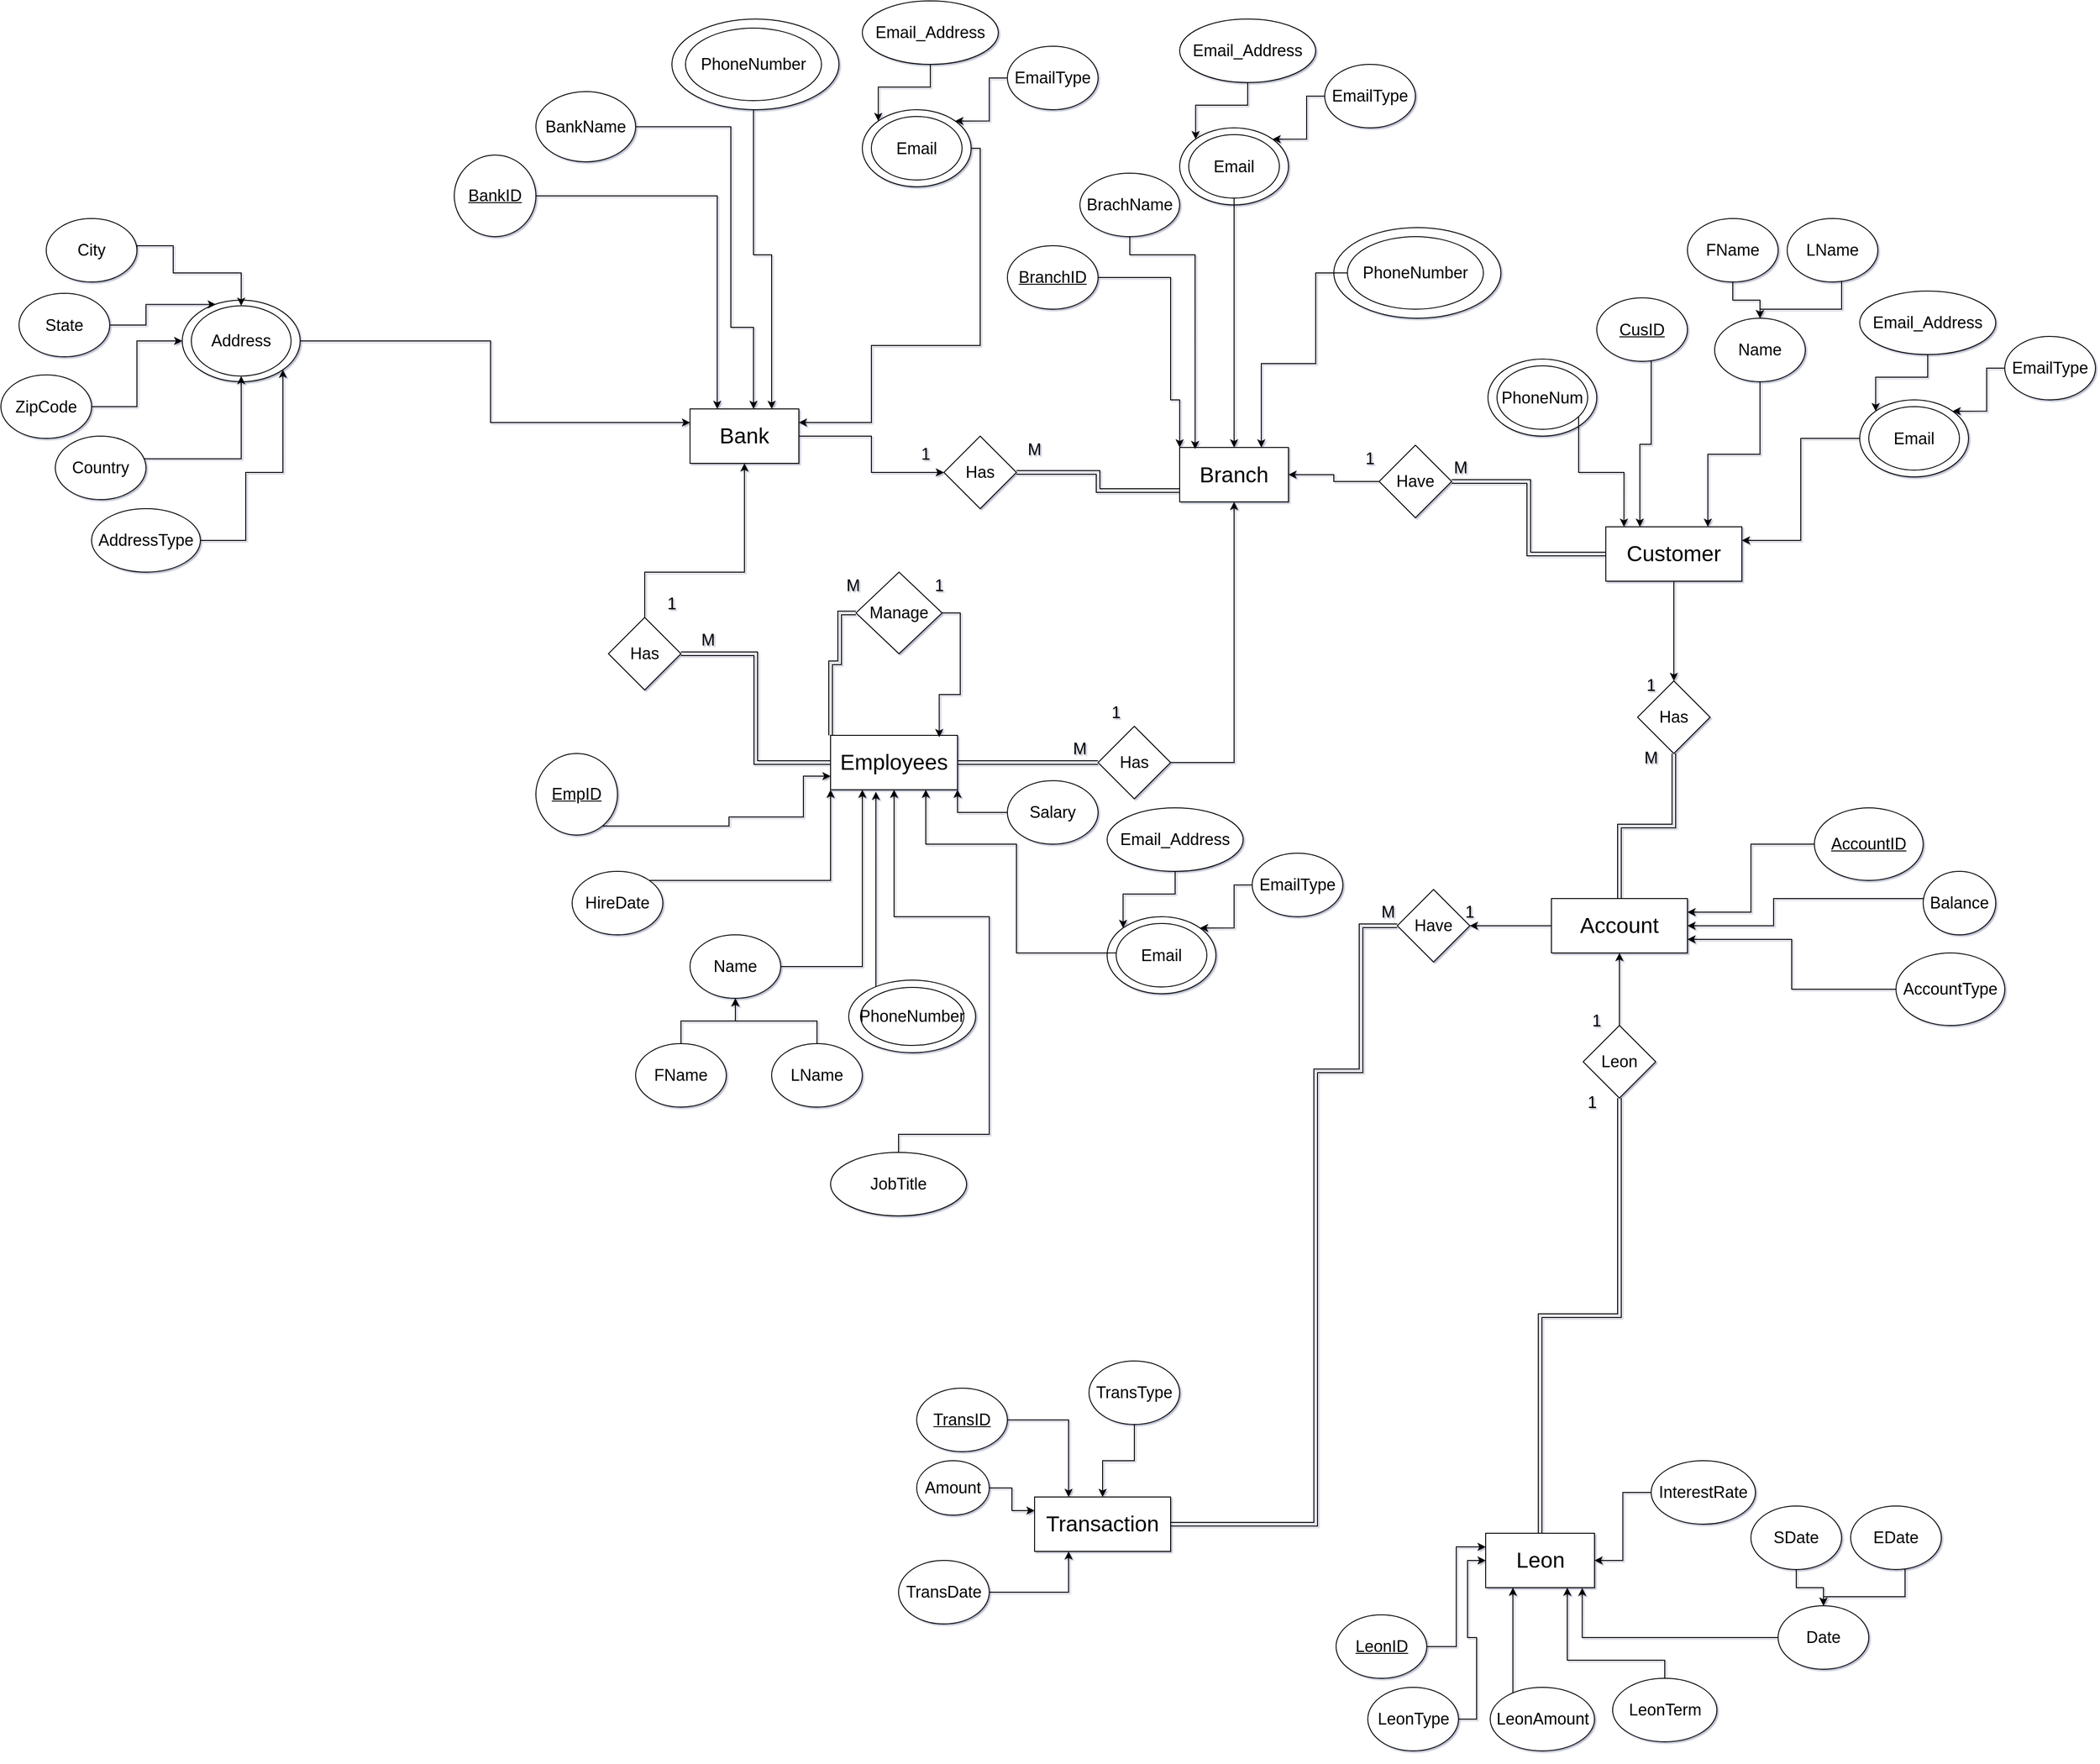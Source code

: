 <mxfile version="21.2.1" type="device">
  <diagram name="Page-1" id="q7FeTobCjuYBKhxuyjQN">
    <mxGraphModel dx="2330" dy="1977" grid="1" gridSize="10" guides="1" tooltips="1" connect="1" arrows="1" fold="1" page="1" pageScale="1" pageWidth="850" pageHeight="1100" math="0" shadow="1">
      <root>
        <mxCell id="0" />
        <mxCell id="1" parent="0" />
        <mxCell id="rjwv_-UmsnpMQfWyNfDe-22" style="edgeStyle=orthogonalEdgeStyle;rounded=0;orthogonalLoop=1;jettySize=auto;html=1;" parent="1" source="rjwv_-UmsnpMQfWyNfDe-11" target="rjwv_-UmsnpMQfWyNfDe-20" edge="1">
          <mxGeometry relative="1" as="geometry" />
        </mxCell>
        <mxCell id="rjwv_-UmsnpMQfWyNfDe-21" style="edgeStyle=orthogonalEdgeStyle;rounded=0;orthogonalLoop=1;jettySize=auto;html=1;entryX=1;entryY=0.5;entryDx=0;entryDy=0;shape=link;" parent="1" source="rjwv_-UmsnpMQfWyNfDe-12" target="rjwv_-UmsnpMQfWyNfDe-20" edge="1">
          <mxGeometry relative="1" as="geometry">
            <Array as="points">
              <mxPoint x="540" y="180" />
              <mxPoint x="540" y="160" />
            </Array>
          </mxGeometry>
        </mxCell>
        <mxCell id="E4YLymmsPlQUMgWz-ke0-27" style="edgeStyle=orthogonalEdgeStyle;rounded=0;orthogonalLoop=1;jettySize=auto;html=1;entryX=0.5;entryY=0;entryDx=0;entryDy=0;" parent="1" source="rjwv_-UmsnpMQfWyNfDe-15" target="E4YLymmsPlQUMgWz-ke0-26" edge="1">
          <mxGeometry relative="1" as="geometry" />
        </mxCell>
        <mxCell id="rjwv_-UmsnpMQfWyNfDe-15" value="&lt;font style=&quot;font-size: 24px;&quot;&gt;Customer&lt;/font&gt;" style="rounded=0;whiteSpace=wrap;html=1;" parent="1" vertex="1">
          <mxGeometry x="1100" y="220" width="150" height="60" as="geometry" />
        </mxCell>
        <mxCell id="E4YLymmsPlQUMgWz-ke0-28" style="edgeStyle=orthogonalEdgeStyle;rounded=0;orthogonalLoop=1;jettySize=auto;html=1;entryX=0.5;entryY=1;entryDx=0;entryDy=0;shape=link;" parent="1" source="rjwv_-UmsnpMQfWyNfDe-16" target="E4YLymmsPlQUMgWz-ke0-26" edge="1">
          <mxGeometry relative="1" as="geometry" />
        </mxCell>
        <mxCell id="E4YLymmsPlQUMgWz-ke0-33" style="edgeStyle=orthogonalEdgeStyle;rounded=0;orthogonalLoop=1;jettySize=auto;html=1;entryX=1;entryY=0.5;entryDx=0;entryDy=0;" parent="1" source="rjwv_-UmsnpMQfWyNfDe-16" target="E4YLymmsPlQUMgWz-ke0-32" edge="1">
          <mxGeometry relative="1" as="geometry" />
        </mxCell>
        <mxCell id="rjwv_-UmsnpMQfWyNfDe-16" value="&lt;font style=&quot;font-size: 24px;&quot;&gt;Account&lt;/font&gt;" style="rounded=0;whiteSpace=wrap;html=1;" parent="1" vertex="1">
          <mxGeometry x="1040" y="630" width="150" height="60" as="geometry" />
        </mxCell>
        <mxCell id="E4YLymmsPlQUMgWz-ke0-34" style="edgeStyle=orthogonalEdgeStyle;rounded=0;orthogonalLoop=1;jettySize=auto;html=1;entryX=0;entryY=0.5;entryDx=0;entryDy=0;shape=link;" parent="1" source="rjwv_-UmsnpMQfWyNfDe-17" target="E4YLymmsPlQUMgWz-ke0-32" edge="1">
          <mxGeometry relative="1" as="geometry">
            <Array as="points">
              <mxPoint x="780" y="1320" />
              <mxPoint x="780" y="820" />
              <mxPoint x="830" y="820" />
              <mxPoint x="830" y="660" />
            </Array>
          </mxGeometry>
        </mxCell>
        <mxCell id="rjwv_-UmsnpMQfWyNfDe-25" value="" style="group" parent="1" vertex="1" connectable="0">
          <mxGeometry x="90" y="90" width="170" height="60" as="geometry" />
        </mxCell>
        <mxCell id="rjwv_-UmsnpMQfWyNfDe-11" value="&lt;font style=&quot;font-size: 24px;&quot;&gt;Bank&lt;/font&gt;" style="rounded=0;whiteSpace=wrap;html=1;" parent="rjwv_-UmsnpMQfWyNfDe-25" vertex="1">
          <mxGeometry width="120" height="60" as="geometry" />
        </mxCell>
        <mxCell id="rjwv_-UmsnpMQfWyNfDe-26" value="" style="group" parent="1" vertex="1" connectable="0">
          <mxGeometry x="580" y="127.5" width="170" height="65" as="geometry" />
        </mxCell>
        <mxCell id="rjwv_-UmsnpMQfWyNfDe-12" value="&lt;font style=&quot;font-size: 24px;&quot;&gt;Branch&lt;/font&gt;" style="rounded=0;whiteSpace=wrap;html=1;" parent="rjwv_-UmsnpMQfWyNfDe-26" vertex="1">
          <mxGeometry x="50" y="5" width="120" height="60" as="geometry" />
        </mxCell>
        <mxCell id="E4YLymmsPlQUMgWz-ke0-2" style="edgeStyle=orthogonalEdgeStyle;rounded=0;orthogonalLoop=1;jettySize=auto;html=1;entryX=0.5;entryY=1;entryDx=0;entryDy=0;" parent="1" source="E4YLymmsPlQUMgWz-ke0-1" target="rjwv_-UmsnpMQfWyNfDe-12" edge="1">
          <mxGeometry relative="1" as="geometry" />
        </mxCell>
        <mxCell id="E4YLymmsPlQUMgWz-ke0-4" value="" style="group" parent="1" vertex="1" connectable="0">
          <mxGeometry x="320" y="120" width="180" height="80" as="geometry" />
        </mxCell>
        <mxCell id="rjwv_-UmsnpMQfWyNfDe-20" value="&lt;font style=&quot;font-size: 18px;&quot;&gt;Has&lt;/font&gt;" style="rhombus;whiteSpace=wrap;html=1;" parent="E4YLymmsPlQUMgWz-ke0-4" vertex="1">
          <mxGeometry x="50" width="80" height="80" as="geometry" />
        </mxCell>
        <mxCell id="rjwv_-UmsnpMQfWyNfDe-23" value="&lt;font style=&quot;font-size: 18px;&quot;&gt;1&lt;/font&gt;" style="text;html=1;strokeColor=none;fillColor=none;align=center;verticalAlign=middle;whiteSpace=wrap;rounded=0;" parent="E4YLymmsPlQUMgWz-ke0-4" vertex="1">
          <mxGeometry y="5" width="60" height="30" as="geometry" />
        </mxCell>
        <mxCell id="rjwv_-UmsnpMQfWyNfDe-24" value="&lt;font style=&quot;font-size: 18px;&quot;&gt;M&lt;/font&gt;" style="text;html=1;strokeColor=none;fillColor=none;align=center;verticalAlign=middle;whiteSpace=wrap;rounded=0;" parent="E4YLymmsPlQUMgWz-ke0-4" vertex="1">
          <mxGeometry x="120" width="60" height="30" as="geometry" />
        </mxCell>
        <mxCell id="E4YLymmsPlQUMgWz-ke0-9" style="edgeStyle=orthogonalEdgeStyle;rounded=0;orthogonalLoop=1;jettySize=auto;html=1;entryX=0.5;entryY=1;entryDx=0;entryDy=0;" parent="1" source="E4YLymmsPlQUMgWz-ke0-7" target="rjwv_-UmsnpMQfWyNfDe-11" edge="1">
          <mxGeometry relative="1" as="geometry">
            <Array as="points">
              <mxPoint x="40" y="270" />
              <mxPoint x="150" y="270" />
            </Array>
          </mxGeometry>
        </mxCell>
        <mxCell id="E4YLymmsPlQUMgWz-ke0-21" style="edgeStyle=orthogonalEdgeStyle;rounded=0;orthogonalLoop=1;jettySize=auto;html=1;entryX=1;entryY=0.5;entryDx=0;entryDy=0;" parent="1" source="E4YLymmsPlQUMgWz-ke0-20" target="rjwv_-UmsnpMQfWyNfDe-12" edge="1">
          <mxGeometry relative="1" as="geometry" />
        </mxCell>
        <mxCell id="E4YLymmsPlQUMgWz-ke0-22" style="edgeStyle=orthogonalEdgeStyle;rounded=0;orthogonalLoop=1;jettySize=auto;html=1;entryX=0;entryY=0.5;entryDx=0;entryDy=0;shape=link;" parent="1" source="E4YLymmsPlQUMgWz-ke0-20" target="rjwv_-UmsnpMQfWyNfDe-15" edge="1">
          <mxGeometry relative="1" as="geometry" />
        </mxCell>
        <mxCell id="E4YLymmsPlQUMgWz-ke0-25" value="" style="group" parent="1" vertex="1" connectable="0">
          <mxGeometry x="810" y="130" width="160" height="80" as="geometry" />
        </mxCell>
        <mxCell id="E4YLymmsPlQUMgWz-ke0-20" value="&lt;font style=&quot;font-size: 18px;&quot;&gt;Have&lt;/font&gt;" style="rhombus;whiteSpace=wrap;html=1;" parent="E4YLymmsPlQUMgWz-ke0-25" vertex="1">
          <mxGeometry x="40" width="80" height="80" as="geometry" />
        </mxCell>
        <mxCell id="E4YLymmsPlQUMgWz-ke0-23" value="&lt;font style=&quot;font-size: 18px;&quot;&gt;M&lt;/font&gt;" style="text;html=1;strokeColor=none;fillColor=none;align=center;verticalAlign=middle;whiteSpace=wrap;rounded=0;" parent="E4YLymmsPlQUMgWz-ke0-25" vertex="1">
          <mxGeometry x="100" y="10" width="60" height="30" as="geometry" />
        </mxCell>
        <mxCell id="E4YLymmsPlQUMgWz-ke0-24" value="&lt;font style=&quot;font-size: 18px;&quot;&gt;1&lt;/font&gt;" style="text;html=1;strokeColor=none;fillColor=none;align=center;verticalAlign=middle;whiteSpace=wrap;rounded=0;" parent="E4YLymmsPlQUMgWz-ke0-25" vertex="1">
          <mxGeometry width="60" height="30" as="geometry" />
        </mxCell>
        <mxCell id="E4YLymmsPlQUMgWz-ke0-31" value="" style="group" parent="1" vertex="1" connectable="0">
          <mxGeometry x="1120" y="380" width="95" height="110" as="geometry" />
        </mxCell>
        <mxCell id="E4YLymmsPlQUMgWz-ke0-26" value="&lt;font style=&quot;font-size: 18px;&quot;&gt;Has&lt;/font&gt;" style="rhombus;whiteSpace=wrap;html=1;" parent="E4YLymmsPlQUMgWz-ke0-31" vertex="1">
          <mxGeometry x="15" y="10" width="80" height="80" as="geometry" />
        </mxCell>
        <mxCell id="E4YLymmsPlQUMgWz-ke0-29" value="&lt;font style=&quot;font-size: 18px;&quot;&gt;M&lt;/font&gt;" style="text;html=1;strokeColor=none;fillColor=none;align=center;verticalAlign=middle;whiteSpace=wrap;rounded=0;" parent="E4YLymmsPlQUMgWz-ke0-31" vertex="1">
          <mxGeometry y="80" width="60" height="30" as="geometry" />
        </mxCell>
        <mxCell id="E4YLymmsPlQUMgWz-ke0-30" value="&lt;font style=&quot;font-size: 18px;&quot;&gt;1&lt;/font&gt;" style="text;html=1;strokeColor=none;fillColor=none;align=center;verticalAlign=middle;whiteSpace=wrap;rounded=0;" parent="E4YLymmsPlQUMgWz-ke0-31" vertex="1">
          <mxGeometry width="60" height="30" as="geometry" />
        </mxCell>
        <mxCell id="E4YLymmsPlQUMgWz-ke0-37" value="" style="group" parent="1" vertex="1" connectable="0">
          <mxGeometry x="830" y="620" width="150" height="80" as="geometry" />
        </mxCell>
        <mxCell id="E4YLymmsPlQUMgWz-ke0-32" value="&lt;font style=&quot;font-size: 18px;&quot;&gt;Have&lt;/font&gt;" style="rhombus;whiteSpace=wrap;html=1;" parent="E4YLymmsPlQUMgWz-ke0-37" vertex="1">
          <mxGeometry x="40" width="80" height="80" as="geometry" />
        </mxCell>
        <mxCell id="E4YLymmsPlQUMgWz-ke0-35" value="&lt;font style=&quot;font-size: 18px;&quot;&gt;1&lt;/font&gt;" style="text;html=1;strokeColor=none;fillColor=none;align=center;verticalAlign=middle;whiteSpace=wrap;rounded=0;" parent="E4YLymmsPlQUMgWz-ke0-37" vertex="1">
          <mxGeometry x="90" y="10" width="60" height="30" as="geometry" />
        </mxCell>
        <mxCell id="E4YLymmsPlQUMgWz-ke0-36" value="&lt;font style=&quot;font-size: 18px;&quot;&gt;M&lt;/font&gt;" style="text;html=1;strokeColor=none;fillColor=none;align=center;verticalAlign=middle;whiteSpace=wrap;rounded=0;" parent="E4YLymmsPlQUMgWz-ke0-37" vertex="1">
          <mxGeometry y="10" width="60" height="30" as="geometry" />
        </mxCell>
        <mxCell id="E4YLymmsPlQUMgWz-ke0-39" style="edgeStyle=orthogonalEdgeStyle;rounded=0;orthogonalLoop=1;jettySize=auto;html=1;" parent="1" source="E4YLymmsPlQUMgWz-ke0-38" target="rjwv_-UmsnpMQfWyNfDe-16" edge="1">
          <mxGeometry relative="1" as="geometry" />
        </mxCell>
        <mxCell id="E4YLymmsPlQUMgWz-ke0-40" style="edgeStyle=orthogonalEdgeStyle;rounded=0;orthogonalLoop=1;jettySize=auto;html=1;entryX=0.5;entryY=0;entryDx=0;entryDy=0;shape=link;" parent="1" source="E4YLymmsPlQUMgWz-ke0-38" target="rjwv_-UmsnpMQfWyNfDe-18" edge="1">
          <mxGeometry relative="1" as="geometry" />
        </mxCell>
        <mxCell id="E4YLymmsPlQUMgWz-ke0-43" value="" style="group" parent="1" vertex="1" connectable="0">
          <mxGeometry x="1055" y="750" width="100" height="120" as="geometry" />
        </mxCell>
        <mxCell id="E4YLymmsPlQUMgWz-ke0-38" value="&lt;font style=&quot;font-size: 18px;&quot;&gt;Leon&lt;br&gt;&lt;/font&gt;" style="rhombus;whiteSpace=wrap;html=1;" parent="E4YLymmsPlQUMgWz-ke0-43" vertex="1">
          <mxGeometry x="20" y="20" width="80" height="80" as="geometry" />
        </mxCell>
        <mxCell id="E4YLymmsPlQUMgWz-ke0-41" value="&lt;font style=&quot;font-size: 18px;&quot;&gt;1&lt;/font&gt;" style="text;html=1;strokeColor=none;fillColor=none;align=center;verticalAlign=middle;whiteSpace=wrap;rounded=0;" parent="E4YLymmsPlQUMgWz-ke0-43" vertex="1">
          <mxGeometry x="5" width="60" height="30" as="geometry" />
        </mxCell>
        <mxCell id="E4YLymmsPlQUMgWz-ke0-42" value="&lt;font style=&quot;font-size: 18px;&quot;&gt;1&lt;/font&gt;" style="text;html=1;strokeColor=none;fillColor=none;align=center;verticalAlign=middle;whiteSpace=wrap;rounded=0;" parent="E4YLymmsPlQUMgWz-ke0-43" vertex="1">
          <mxGeometry y="90" width="60" height="30" as="geometry" />
        </mxCell>
        <mxCell id="E4YLymmsPlQUMgWz-ke0-51" style="edgeStyle=orthogonalEdgeStyle;rounded=0;orthogonalLoop=1;jettySize=auto;html=1;entryX=0.25;entryY=0;entryDx=0;entryDy=0;" parent="1" source="E4YLymmsPlQUMgWz-ke0-50" target="rjwv_-UmsnpMQfWyNfDe-11" edge="1">
          <mxGeometry relative="1" as="geometry" />
        </mxCell>
        <mxCell id="E4YLymmsPlQUMgWz-ke0-53" style="edgeStyle=orthogonalEdgeStyle;rounded=0;orthogonalLoop=1;jettySize=auto;html=1;" parent="1" source="E4YLymmsPlQUMgWz-ke0-52" target="rjwv_-UmsnpMQfWyNfDe-11" edge="1">
          <mxGeometry relative="1" as="geometry">
            <Array as="points">
              <mxPoint x="135" />
              <mxPoint x="160" />
            </Array>
          </mxGeometry>
        </mxCell>
        <mxCell id="E4YLymmsPlQUMgWz-ke0-55" style="edgeStyle=orthogonalEdgeStyle;rounded=0;orthogonalLoop=1;jettySize=auto;html=1;entryX=0.75;entryY=0;entryDx=0;entryDy=0;" parent="1" source="E4YLymmsPlQUMgWz-ke0-54" target="rjwv_-UmsnpMQfWyNfDe-11" edge="1">
          <mxGeometry relative="1" as="geometry" />
        </mxCell>
        <mxCell id="1cDxflDGtytfyRIqgx2e-1" style="edgeStyle=orthogonalEdgeStyle;rounded=0;orthogonalLoop=1;jettySize=auto;html=1;entryX=1;entryY=0.25;entryDx=0;entryDy=0;" edge="1" parent="1" source="E4YLymmsPlQUMgWz-ke0-58" target="rjwv_-UmsnpMQfWyNfDe-11">
          <mxGeometry relative="1" as="geometry">
            <Array as="points">
              <mxPoint x="410" y="20" />
              <mxPoint x="290" y="20" />
              <mxPoint x="290" y="105" />
            </Array>
          </mxGeometry>
        </mxCell>
        <mxCell id="1cDxflDGtytfyRIqgx2e-6" style="edgeStyle=orthogonalEdgeStyle;rounded=0;orthogonalLoop=1;jettySize=auto;html=1;entryX=0;entryY=0.25;entryDx=0;entryDy=0;" edge="1" parent="1" source="1cDxflDGtytfyRIqgx2e-3" target="rjwv_-UmsnpMQfWyNfDe-11">
          <mxGeometry relative="1" as="geometry" />
        </mxCell>
        <mxCell id="1cDxflDGtytfyRIqgx2e-20" value="" style="group" vertex="1" connectable="0" parent="1">
          <mxGeometry x="-670" y="-120" width="425" height="390" as="geometry" />
        </mxCell>
        <mxCell id="1cDxflDGtytfyRIqgx2e-16" value="" style="group" vertex="1" connectable="0" parent="1cDxflDGtytfyRIqgx2e-20">
          <mxGeometry width="425" height="310" as="geometry" />
        </mxCell>
        <mxCell id="1cDxflDGtytfyRIqgx2e-19" value="" style="group" vertex="1" connectable="0" parent="1cDxflDGtytfyRIqgx2e-16">
          <mxGeometry width="330" height="310" as="geometry" />
        </mxCell>
        <mxCell id="1cDxflDGtytfyRIqgx2e-5" value="" style="group" vertex="1" connectable="0" parent="1cDxflDGtytfyRIqgx2e-19">
          <mxGeometry x="200" y="90" width="130" height="90" as="geometry" />
        </mxCell>
        <mxCell id="1cDxflDGtytfyRIqgx2e-4" value="" style="ellipse;whiteSpace=wrap;html=1;" vertex="1" parent="1cDxflDGtytfyRIqgx2e-5">
          <mxGeometry width="130" height="90" as="geometry" />
        </mxCell>
        <mxCell id="1cDxflDGtytfyRIqgx2e-3" value="&lt;font style=&quot;font-size: 18px;&quot;&gt;Address&lt;/font&gt;" style="ellipse;whiteSpace=wrap;html=1;" vertex="1" parent="1cDxflDGtytfyRIqgx2e-5">
          <mxGeometry x="10" y="6.25" width="110" height="77.5" as="geometry" />
        </mxCell>
        <mxCell id="1cDxflDGtytfyRIqgx2e-9" style="edgeStyle=orthogonalEdgeStyle;rounded=0;orthogonalLoop=1;jettySize=auto;html=1;exitX=1;exitY=0.5;exitDx=0;exitDy=0;entryX=0.5;entryY=0;entryDx=0;entryDy=0;" edge="1" parent="1cDxflDGtytfyRIqgx2e-19" source="1cDxflDGtytfyRIqgx2e-8" target="1cDxflDGtytfyRIqgx2e-3">
          <mxGeometry relative="1" as="geometry">
            <Array as="points">
              <mxPoint x="150" y="30" />
              <mxPoint x="190" y="30" />
              <mxPoint x="190" y="60" />
              <mxPoint x="265" y="60" />
            </Array>
          </mxGeometry>
        </mxCell>
        <mxCell id="1cDxflDGtytfyRIqgx2e-8" value="&lt;font style=&quot;font-size: 18px;&quot;&gt;City&lt;/font&gt;" style="ellipse;whiteSpace=wrap;html=1;" vertex="1" parent="1cDxflDGtytfyRIqgx2e-19">
          <mxGeometry x="50" width="100" height="70" as="geometry" />
        </mxCell>
        <mxCell id="1cDxflDGtytfyRIqgx2e-11" style="edgeStyle=orthogonalEdgeStyle;rounded=0;orthogonalLoop=1;jettySize=auto;html=1;entryX=0.285;entryY=0.053;entryDx=0;entryDy=0;entryPerimeter=0;" edge="1" parent="1cDxflDGtytfyRIqgx2e-19" source="1cDxflDGtytfyRIqgx2e-10" target="1cDxflDGtytfyRIqgx2e-4">
          <mxGeometry relative="1" as="geometry" />
        </mxCell>
        <mxCell id="1cDxflDGtytfyRIqgx2e-10" value="&lt;font style=&quot;font-size: 18px;&quot;&gt;State&lt;/font&gt;" style="ellipse;whiteSpace=wrap;html=1;" vertex="1" parent="1cDxflDGtytfyRIqgx2e-19">
          <mxGeometry x="20" y="82.5" width="100" height="70" as="geometry" />
        </mxCell>
        <mxCell id="1cDxflDGtytfyRIqgx2e-13" style="edgeStyle=orthogonalEdgeStyle;rounded=0;orthogonalLoop=1;jettySize=auto;html=1;entryX=0;entryY=0.5;entryDx=0;entryDy=0;" edge="1" parent="1cDxflDGtytfyRIqgx2e-19" source="1cDxflDGtytfyRIqgx2e-12" target="1cDxflDGtytfyRIqgx2e-4">
          <mxGeometry relative="1" as="geometry" />
        </mxCell>
        <mxCell id="1cDxflDGtytfyRIqgx2e-12" value="&lt;font style=&quot;font-size: 18px;&quot;&gt;ZipCode&lt;/font&gt;" style="ellipse;whiteSpace=wrap;html=1;" vertex="1" parent="1cDxflDGtytfyRIqgx2e-19">
          <mxGeometry y="172.5" width="100" height="70" as="geometry" />
        </mxCell>
        <mxCell id="1cDxflDGtytfyRIqgx2e-15" style="edgeStyle=orthogonalEdgeStyle;rounded=0;orthogonalLoop=1;jettySize=auto;html=1;exitX=0.5;exitY=1;exitDx=0;exitDy=0;entryX=0.5;entryY=1;entryDx=0;entryDy=0;" edge="1" parent="1cDxflDGtytfyRIqgx2e-19" source="1cDxflDGtytfyRIqgx2e-14" target="1cDxflDGtytfyRIqgx2e-3">
          <mxGeometry relative="1" as="geometry">
            <mxPoint x="240" y="360" as="targetPoint" />
            <Array as="points">
              <mxPoint x="110" y="265" />
              <mxPoint x="265" y="265" />
            </Array>
          </mxGeometry>
        </mxCell>
        <mxCell id="1cDxflDGtytfyRIqgx2e-14" value="&lt;font style=&quot;font-size: 18px;&quot;&gt;Country&lt;/font&gt;" style="ellipse;whiteSpace=wrap;html=1;" vertex="1" parent="1cDxflDGtytfyRIqgx2e-19">
          <mxGeometry x="60" y="240" width="100" height="70" as="geometry" />
        </mxCell>
        <mxCell id="1cDxflDGtytfyRIqgx2e-18" style="edgeStyle=orthogonalEdgeStyle;rounded=0;orthogonalLoop=1;jettySize=auto;html=1;entryX=1;entryY=1;entryDx=0;entryDy=0;" edge="1" parent="1cDxflDGtytfyRIqgx2e-20" source="1cDxflDGtytfyRIqgx2e-17" target="1cDxflDGtytfyRIqgx2e-4">
          <mxGeometry relative="1" as="geometry">
            <Array as="points">
              <mxPoint x="270" y="280" />
              <mxPoint x="311" y="280" />
            </Array>
          </mxGeometry>
        </mxCell>
        <mxCell id="1cDxflDGtytfyRIqgx2e-17" value="&lt;font style=&quot;font-size: 18px;&quot;&gt;AddressType&lt;/font&gt;" style="ellipse;whiteSpace=wrap;html=1;" vertex="1" parent="1cDxflDGtytfyRIqgx2e-20">
          <mxGeometry x="100" y="320" width="120" height="70" as="geometry" />
        </mxCell>
        <mxCell id="1cDxflDGtytfyRIqgx2e-28" value="" style="group" vertex="1" connectable="0" parent="1">
          <mxGeometry x="1380" y="-40" width="260" height="205" as="geometry" />
        </mxCell>
        <mxCell id="1cDxflDGtytfyRIqgx2e-29" value="&lt;font style=&quot;font-size: 18px;&quot;&gt;Email_Address&lt;/font&gt;" style="ellipse;whiteSpace=wrap;html=1;" vertex="1" parent="1cDxflDGtytfyRIqgx2e-28">
          <mxGeometry width="150" height="70" as="geometry" />
        </mxCell>
        <mxCell id="1cDxflDGtytfyRIqgx2e-30" value="" style="group" vertex="1" connectable="0" parent="1cDxflDGtytfyRIqgx2e-28">
          <mxGeometry y="120" width="120" height="85" as="geometry" />
        </mxCell>
        <mxCell id="1cDxflDGtytfyRIqgx2e-31" value="" style="ellipse;whiteSpace=wrap;html=1;" vertex="1" parent="1cDxflDGtytfyRIqgx2e-30">
          <mxGeometry width="120" height="85" as="geometry" />
        </mxCell>
        <mxCell id="1cDxflDGtytfyRIqgx2e-32" value="&lt;font style=&quot;font-size: 18px;&quot;&gt;Email&lt;/font&gt;" style="ellipse;whiteSpace=wrap;html=1;" vertex="1" parent="1cDxflDGtytfyRIqgx2e-30">
          <mxGeometry x="10" y="7.5" width="100" height="70" as="geometry" />
        </mxCell>
        <mxCell id="1cDxflDGtytfyRIqgx2e-33" style="edgeStyle=orthogonalEdgeStyle;rounded=0;orthogonalLoop=1;jettySize=auto;html=1;entryX=0;entryY=0;entryDx=0;entryDy=0;" edge="1" parent="1cDxflDGtytfyRIqgx2e-28" source="1cDxflDGtytfyRIqgx2e-29" target="1cDxflDGtytfyRIqgx2e-31">
          <mxGeometry relative="1" as="geometry" />
        </mxCell>
        <mxCell id="1cDxflDGtytfyRIqgx2e-34" style="edgeStyle=orthogonalEdgeStyle;rounded=0;orthogonalLoop=1;jettySize=auto;html=1;entryX=1;entryY=0;entryDx=0;entryDy=0;" edge="1" parent="1cDxflDGtytfyRIqgx2e-28" source="1cDxflDGtytfyRIqgx2e-35" target="1cDxflDGtytfyRIqgx2e-31">
          <mxGeometry relative="1" as="geometry" />
        </mxCell>
        <mxCell id="1cDxflDGtytfyRIqgx2e-35" value="&lt;font style=&quot;font-size: 18px;&quot;&gt;EmailType&lt;/font&gt;" style="ellipse;whiteSpace=wrap;html=1;" vertex="1" parent="1cDxflDGtytfyRIqgx2e-28">
          <mxGeometry x="160" y="50" width="100" height="70" as="geometry" />
        </mxCell>
        <mxCell id="1cDxflDGtytfyRIqgx2e-36" style="edgeStyle=orthogonalEdgeStyle;rounded=0;orthogonalLoop=1;jettySize=auto;html=1;entryX=1;entryY=0.25;entryDx=0;entryDy=0;" edge="1" parent="1" source="1cDxflDGtytfyRIqgx2e-31" target="rjwv_-UmsnpMQfWyNfDe-15">
          <mxGeometry relative="1" as="geometry" />
        </mxCell>
        <mxCell id="1cDxflDGtytfyRIqgx2e-42" value="" style="group" vertex="1" connectable="0" parent="1">
          <mxGeometry x="1190" y="-120" width="210" height="180" as="geometry" />
        </mxCell>
        <mxCell id="1cDxflDGtytfyRIqgx2e-37" value="&lt;span style=&quot;font-size: 18px;&quot;&gt;Name&lt;/span&gt;" style="ellipse;whiteSpace=wrap;html=1;" vertex="1" parent="1cDxflDGtytfyRIqgx2e-42">
          <mxGeometry x="30" y="110" width="100" height="70" as="geometry" />
        </mxCell>
        <mxCell id="1cDxflDGtytfyRIqgx2e-40" style="edgeStyle=orthogonalEdgeStyle;rounded=0;orthogonalLoop=1;jettySize=auto;html=1;" edge="1" parent="1cDxflDGtytfyRIqgx2e-42" source="1cDxflDGtytfyRIqgx2e-38" target="1cDxflDGtytfyRIqgx2e-37">
          <mxGeometry relative="1" as="geometry" />
        </mxCell>
        <mxCell id="1cDxflDGtytfyRIqgx2e-38" value="&lt;span style=&quot;font-size: 18px;&quot;&gt;FName&lt;/span&gt;" style="ellipse;whiteSpace=wrap;html=1;" vertex="1" parent="1cDxflDGtytfyRIqgx2e-42">
          <mxGeometry width="100" height="70" as="geometry" />
        </mxCell>
        <mxCell id="1cDxflDGtytfyRIqgx2e-41" style="edgeStyle=orthogonalEdgeStyle;rounded=0;orthogonalLoop=1;jettySize=auto;html=1;" edge="1" parent="1cDxflDGtytfyRIqgx2e-42" source="1cDxflDGtytfyRIqgx2e-39">
          <mxGeometry relative="1" as="geometry">
            <mxPoint x="80" y="110" as="targetPoint" />
            <Array as="points">
              <mxPoint x="170" y="100" />
              <mxPoint x="80" y="100" />
            </Array>
          </mxGeometry>
        </mxCell>
        <mxCell id="1cDxflDGtytfyRIqgx2e-39" value="&lt;span style=&quot;font-size: 18px;&quot;&gt;LName&lt;/span&gt;" style="ellipse;whiteSpace=wrap;html=1;" vertex="1" parent="1cDxflDGtytfyRIqgx2e-42">
          <mxGeometry x="110" width="100" height="70" as="geometry" />
        </mxCell>
        <mxCell id="1cDxflDGtytfyRIqgx2e-43" style="edgeStyle=orthogonalEdgeStyle;rounded=0;orthogonalLoop=1;jettySize=auto;html=1;entryX=0.75;entryY=0;entryDx=0;entryDy=0;" edge="1" parent="1" source="1cDxflDGtytfyRIqgx2e-37" target="rjwv_-UmsnpMQfWyNfDe-15">
          <mxGeometry relative="1" as="geometry" />
        </mxCell>
        <mxCell id="1cDxflDGtytfyRIqgx2e-44" value="" style="group" vertex="1" connectable="0" parent="1">
          <mxGeometry x="970" y="35" width="120" height="85" as="geometry" />
        </mxCell>
        <mxCell id="1cDxflDGtytfyRIqgx2e-45" value="" style="ellipse;whiteSpace=wrap;html=1;" vertex="1" parent="1cDxflDGtytfyRIqgx2e-44">
          <mxGeometry width="120" height="85" as="geometry" />
        </mxCell>
        <mxCell id="1cDxflDGtytfyRIqgx2e-46" value="&lt;font style=&quot;font-size: 18px;&quot;&gt;PhoneNum&lt;/font&gt;" style="ellipse;whiteSpace=wrap;html=1;" vertex="1" parent="1cDxflDGtytfyRIqgx2e-44">
          <mxGeometry x="10" y="7.5" width="100" height="70" as="geometry" />
        </mxCell>
        <mxCell id="1cDxflDGtytfyRIqgx2e-48" style="edgeStyle=orthogonalEdgeStyle;rounded=0;orthogonalLoop=1;jettySize=auto;html=1;entryX=0.133;entryY=0;entryDx=0;entryDy=0;entryPerimeter=0;" edge="1" parent="1" source="1cDxflDGtytfyRIqgx2e-46" target="rjwv_-UmsnpMQfWyNfDe-15">
          <mxGeometry relative="1" as="geometry">
            <Array as="points">
              <mxPoint x="1070" y="160" />
              <mxPoint x="1120" y="160" />
            </Array>
          </mxGeometry>
        </mxCell>
        <mxCell id="1cDxflDGtytfyRIqgx2e-50" style="edgeStyle=orthogonalEdgeStyle;rounded=0;orthogonalLoop=1;jettySize=auto;html=1;entryX=0.25;entryY=0;entryDx=0;entryDy=0;" edge="1" parent="1" source="1cDxflDGtytfyRIqgx2e-49" target="rjwv_-UmsnpMQfWyNfDe-15">
          <mxGeometry relative="1" as="geometry">
            <Array as="points">
              <mxPoint x="1150" y="129" />
              <mxPoint x="1138" y="129" />
            </Array>
          </mxGeometry>
        </mxCell>
        <mxCell id="1cDxflDGtytfyRIqgx2e-49" value="&lt;span style=&quot;font-size: 18px;&quot;&gt;&lt;u&gt;CusID&lt;/u&gt;&lt;/span&gt;" style="ellipse;whiteSpace=wrap;html=1;" vertex="1" parent="1">
          <mxGeometry x="1090" y="-32.5" width="100" height="70" as="geometry" />
        </mxCell>
        <mxCell id="1cDxflDGtytfyRIqgx2e-52" style="edgeStyle=orthogonalEdgeStyle;rounded=0;orthogonalLoop=1;jettySize=auto;html=1;entryX=1;entryY=0.25;entryDx=0;entryDy=0;" edge="1" parent="1" source="1cDxflDGtytfyRIqgx2e-51" target="rjwv_-UmsnpMQfWyNfDe-16">
          <mxGeometry relative="1" as="geometry" />
        </mxCell>
        <mxCell id="1cDxflDGtytfyRIqgx2e-54" style="edgeStyle=orthogonalEdgeStyle;rounded=0;orthogonalLoop=1;jettySize=auto;html=1;entryX=1;entryY=0.5;entryDx=0;entryDy=0;" edge="1" parent="1" source="1cDxflDGtytfyRIqgx2e-53" target="rjwv_-UmsnpMQfWyNfDe-16">
          <mxGeometry relative="1" as="geometry">
            <Array as="points">
              <mxPoint x="1285" y="630" />
              <mxPoint x="1285" y="660" />
            </Array>
          </mxGeometry>
        </mxCell>
        <mxCell id="1cDxflDGtytfyRIqgx2e-56" style="edgeStyle=orthogonalEdgeStyle;rounded=0;orthogonalLoop=1;jettySize=auto;html=1;entryX=1;entryY=0.75;entryDx=0;entryDy=0;" edge="1" parent="1" source="1cDxflDGtytfyRIqgx2e-55" target="rjwv_-UmsnpMQfWyNfDe-16">
          <mxGeometry relative="1" as="geometry" />
        </mxCell>
        <mxCell id="1cDxflDGtytfyRIqgx2e-57" value="" style="group" vertex="1" connectable="0" parent="1">
          <mxGeometry x="1330" y="530" width="210" height="240" as="geometry" />
        </mxCell>
        <mxCell id="1cDxflDGtytfyRIqgx2e-51" value="&lt;span style=&quot;font-size: 18px;&quot;&gt;&lt;u&gt;AccountID&lt;/u&gt;&lt;/span&gt;" style="ellipse;whiteSpace=wrap;html=1;" vertex="1" parent="1cDxflDGtytfyRIqgx2e-57">
          <mxGeometry width="120" height="80" as="geometry" />
        </mxCell>
        <mxCell id="1cDxflDGtytfyRIqgx2e-53" value="&lt;font style=&quot;font-size: 18px;&quot;&gt;Balance&lt;/font&gt;" style="ellipse;whiteSpace=wrap;html=1;" vertex="1" parent="1cDxflDGtytfyRIqgx2e-57">
          <mxGeometry x="120" y="70" width="80" height="70" as="geometry" />
        </mxCell>
        <mxCell id="1cDxflDGtytfyRIqgx2e-55" value="&lt;span style=&quot;font-size: 18px;&quot;&gt;AccountType&lt;/span&gt;" style="ellipse;whiteSpace=wrap;html=1;" vertex="1" parent="1cDxflDGtytfyRIqgx2e-57">
          <mxGeometry x="90" y="160" width="120" height="80" as="geometry" />
        </mxCell>
        <mxCell id="1cDxflDGtytfyRIqgx2e-66" value="" style="group" vertex="1" connectable="0" parent="1">
          <mxGeometry x="320" y="1140" width="310" height="290" as="geometry" />
        </mxCell>
        <mxCell id="rjwv_-UmsnpMQfWyNfDe-17" value="&lt;font style=&quot;font-size: 24px;&quot;&gt;Transaction&lt;/font&gt;" style="rounded=0;whiteSpace=wrap;html=1;" parent="1cDxflDGtytfyRIqgx2e-66" vertex="1">
          <mxGeometry x="150" y="150" width="150" height="60" as="geometry" />
        </mxCell>
        <mxCell id="1cDxflDGtytfyRIqgx2e-59" style="edgeStyle=orthogonalEdgeStyle;rounded=0;orthogonalLoop=1;jettySize=auto;html=1;entryX=0.25;entryY=0;entryDx=0;entryDy=0;" edge="1" parent="1cDxflDGtytfyRIqgx2e-66" source="1cDxflDGtytfyRIqgx2e-58" target="rjwv_-UmsnpMQfWyNfDe-17">
          <mxGeometry relative="1" as="geometry" />
        </mxCell>
        <mxCell id="1cDxflDGtytfyRIqgx2e-58" value="&lt;span style=&quot;font-size: 18px;&quot;&gt;&lt;u&gt;TransID&lt;/u&gt;&lt;/span&gt;" style="ellipse;whiteSpace=wrap;html=1;" vertex="1" parent="1cDxflDGtytfyRIqgx2e-66">
          <mxGeometry x="20" y="30" width="100" height="70" as="geometry" />
        </mxCell>
        <mxCell id="1cDxflDGtytfyRIqgx2e-61" style="edgeStyle=orthogonalEdgeStyle;rounded=0;orthogonalLoop=1;jettySize=auto;html=1;" edge="1" parent="1cDxflDGtytfyRIqgx2e-66" source="1cDxflDGtytfyRIqgx2e-60" target="rjwv_-UmsnpMQfWyNfDe-17">
          <mxGeometry relative="1" as="geometry" />
        </mxCell>
        <mxCell id="1cDxflDGtytfyRIqgx2e-60" value="&lt;span style=&quot;font-size: 18px;&quot;&gt;TransType&lt;/span&gt;" style="ellipse;whiteSpace=wrap;html=1;" vertex="1" parent="1cDxflDGtytfyRIqgx2e-66">
          <mxGeometry x="210" width="100" height="70" as="geometry" />
        </mxCell>
        <mxCell id="1cDxflDGtytfyRIqgx2e-63" style="edgeStyle=orthogonalEdgeStyle;rounded=0;orthogonalLoop=1;jettySize=auto;html=1;entryX=0;entryY=0.25;entryDx=0;entryDy=0;" edge="1" parent="1cDxflDGtytfyRIqgx2e-66" source="1cDxflDGtytfyRIqgx2e-62" target="rjwv_-UmsnpMQfWyNfDe-17">
          <mxGeometry relative="1" as="geometry" />
        </mxCell>
        <mxCell id="1cDxflDGtytfyRIqgx2e-62" value="&lt;span style=&quot;font-size: 18px;&quot;&gt;Amount&lt;/span&gt;" style="ellipse;whiteSpace=wrap;html=1;" vertex="1" parent="1cDxflDGtytfyRIqgx2e-66">
          <mxGeometry x="20" y="110" width="80" height="60" as="geometry" />
        </mxCell>
        <mxCell id="1cDxflDGtytfyRIqgx2e-65" style="edgeStyle=orthogonalEdgeStyle;rounded=0;orthogonalLoop=1;jettySize=auto;html=1;entryX=0.25;entryY=1;entryDx=0;entryDy=0;" edge="1" parent="1cDxflDGtytfyRIqgx2e-66" source="1cDxflDGtytfyRIqgx2e-64" target="rjwv_-UmsnpMQfWyNfDe-17">
          <mxGeometry relative="1" as="geometry" />
        </mxCell>
        <mxCell id="1cDxflDGtytfyRIqgx2e-64" value="&lt;span style=&quot;font-size: 18px;&quot;&gt;TransDate&lt;/span&gt;" style="ellipse;whiteSpace=wrap;html=1;" vertex="1" parent="1cDxflDGtytfyRIqgx2e-66">
          <mxGeometry y="220" width="100" height="70" as="geometry" />
        </mxCell>
        <mxCell id="1cDxflDGtytfyRIqgx2e-86" value="" style="group" vertex="1" connectable="0" parent="1">
          <mxGeometry x="802.5" y="1250" width="667.5" height="330" as="geometry" />
        </mxCell>
        <mxCell id="1cDxflDGtytfyRIqgx2e-75" value="" style="group" vertex="1" connectable="0" parent="1cDxflDGtytfyRIqgx2e-86">
          <mxGeometry y="80" width="455" height="250" as="geometry" />
        </mxCell>
        <mxCell id="rjwv_-UmsnpMQfWyNfDe-18" value="&lt;font style=&quot;font-size: 24px;&quot;&gt;Leon&lt;/font&gt;" style="rounded=0;whiteSpace=wrap;html=1;" parent="1cDxflDGtytfyRIqgx2e-75" vertex="1">
          <mxGeometry x="165" width="120" height="60" as="geometry" />
        </mxCell>
        <mxCell id="1cDxflDGtytfyRIqgx2e-68" style="edgeStyle=orthogonalEdgeStyle;rounded=0;orthogonalLoop=1;jettySize=auto;html=1;entryX=0;entryY=0.25;entryDx=0;entryDy=0;" edge="1" parent="1cDxflDGtytfyRIqgx2e-75" source="1cDxflDGtytfyRIqgx2e-67" target="rjwv_-UmsnpMQfWyNfDe-18">
          <mxGeometry relative="1" as="geometry" />
        </mxCell>
        <mxCell id="1cDxflDGtytfyRIqgx2e-67" value="&lt;span style=&quot;font-size: 18px;&quot;&gt;&lt;u&gt;LeonID&lt;/u&gt;&lt;/span&gt;" style="ellipse;whiteSpace=wrap;html=1;" vertex="1" parent="1cDxflDGtytfyRIqgx2e-75">
          <mxGeometry y="90" width="100" height="70" as="geometry" />
        </mxCell>
        <mxCell id="1cDxflDGtytfyRIqgx2e-70" style="edgeStyle=orthogonalEdgeStyle;rounded=0;orthogonalLoop=1;jettySize=auto;html=1;entryX=0;entryY=0.5;entryDx=0;entryDy=0;" edge="1" parent="1cDxflDGtytfyRIqgx2e-75" source="1cDxflDGtytfyRIqgx2e-69" target="rjwv_-UmsnpMQfWyNfDe-18">
          <mxGeometry relative="1" as="geometry" />
        </mxCell>
        <mxCell id="1cDxflDGtytfyRIqgx2e-69" value="&lt;span style=&quot;font-size: 18px;&quot;&gt;LeonType&lt;/span&gt;" style="ellipse;whiteSpace=wrap;html=1;" vertex="1" parent="1cDxflDGtytfyRIqgx2e-75">
          <mxGeometry x="35" y="170" width="100" height="70" as="geometry" />
        </mxCell>
        <mxCell id="1cDxflDGtytfyRIqgx2e-72" style="edgeStyle=orthogonalEdgeStyle;rounded=0;orthogonalLoop=1;jettySize=auto;html=1;entryX=0.25;entryY=1;entryDx=0;entryDy=0;" edge="1" parent="1cDxflDGtytfyRIqgx2e-75" source="1cDxflDGtytfyRIqgx2e-71" target="rjwv_-UmsnpMQfWyNfDe-18">
          <mxGeometry relative="1" as="geometry">
            <Array as="points">
              <mxPoint x="195" y="140" />
              <mxPoint x="195" y="140" />
            </Array>
          </mxGeometry>
        </mxCell>
        <mxCell id="1cDxflDGtytfyRIqgx2e-71" value="&lt;span style=&quot;font-size: 18px;&quot;&gt;LeonAmount&lt;/span&gt;" style="ellipse;whiteSpace=wrap;html=1;" vertex="1" parent="1cDxflDGtytfyRIqgx2e-75">
          <mxGeometry x="170" y="170" width="115" height="70" as="geometry" />
        </mxCell>
        <mxCell id="1cDxflDGtytfyRIqgx2e-78" style="edgeStyle=orthogonalEdgeStyle;rounded=0;orthogonalLoop=1;jettySize=auto;html=1;entryX=0.75;entryY=1;entryDx=0;entryDy=0;" edge="1" parent="1cDxflDGtytfyRIqgx2e-75" source="1cDxflDGtytfyRIqgx2e-76" target="rjwv_-UmsnpMQfWyNfDe-18">
          <mxGeometry relative="1" as="geometry">
            <Array as="points">
              <mxPoint x="363" y="140" />
              <mxPoint x="255" y="140" />
            </Array>
          </mxGeometry>
        </mxCell>
        <mxCell id="1cDxflDGtytfyRIqgx2e-76" value="&lt;span style=&quot;font-size: 18px;&quot;&gt;LeonTerm&lt;/span&gt;" style="ellipse;whiteSpace=wrap;html=1;" vertex="1" parent="1cDxflDGtytfyRIqgx2e-75">
          <mxGeometry x="305" y="160" width="115" height="70" as="geometry" />
        </mxCell>
        <mxCell id="1cDxflDGtytfyRIqgx2e-73" value="&lt;font style=&quot;font-size: 18px;&quot;&gt;InterestRate&lt;/font&gt;" style="ellipse;whiteSpace=wrap;html=1;" vertex="1" parent="1cDxflDGtytfyRIqgx2e-86">
          <mxGeometry x="347.5" width="115" height="70" as="geometry" />
        </mxCell>
        <mxCell id="1cDxflDGtytfyRIqgx2e-74" style="edgeStyle=orthogonalEdgeStyle;rounded=0;orthogonalLoop=1;jettySize=auto;html=1;entryX=1;entryY=0.5;entryDx=0;entryDy=0;" edge="1" parent="1cDxflDGtytfyRIqgx2e-86" source="1cDxflDGtytfyRIqgx2e-73" target="rjwv_-UmsnpMQfWyNfDe-18">
          <mxGeometry relative="1" as="geometry" />
        </mxCell>
        <mxCell id="1cDxflDGtytfyRIqgx2e-79" value="" style="group" vertex="1" connectable="0" parent="1cDxflDGtytfyRIqgx2e-86">
          <mxGeometry x="457.5" y="50" width="210" height="180" as="geometry" />
        </mxCell>
        <mxCell id="1cDxflDGtytfyRIqgx2e-80" value="&lt;span style=&quot;font-size: 18px;&quot;&gt;Date&lt;/span&gt;" style="ellipse;whiteSpace=wrap;html=1;" vertex="1" parent="1cDxflDGtytfyRIqgx2e-79">
          <mxGeometry x="30" y="110" width="100" height="70" as="geometry" />
        </mxCell>
        <mxCell id="1cDxflDGtytfyRIqgx2e-81" style="edgeStyle=orthogonalEdgeStyle;rounded=0;orthogonalLoop=1;jettySize=auto;html=1;" edge="1" parent="1cDxflDGtytfyRIqgx2e-79" source="1cDxflDGtytfyRIqgx2e-82" target="1cDxflDGtytfyRIqgx2e-80">
          <mxGeometry relative="1" as="geometry" />
        </mxCell>
        <mxCell id="1cDxflDGtytfyRIqgx2e-82" value="&lt;span style=&quot;font-size: 18px;&quot;&gt;SDate&lt;/span&gt;" style="ellipse;whiteSpace=wrap;html=1;" vertex="1" parent="1cDxflDGtytfyRIqgx2e-79">
          <mxGeometry width="100" height="70" as="geometry" />
        </mxCell>
        <mxCell id="1cDxflDGtytfyRIqgx2e-83" style="edgeStyle=orthogonalEdgeStyle;rounded=0;orthogonalLoop=1;jettySize=auto;html=1;" edge="1" parent="1cDxflDGtytfyRIqgx2e-79" source="1cDxflDGtytfyRIqgx2e-84">
          <mxGeometry relative="1" as="geometry">
            <mxPoint x="80" y="110" as="targetPoint" />
            <Array as="points">
              <mxPoint x="170" y="100" />
              <mxPoint x="80" y="100" />
            </Array>
          </mxGeometry>
        </mxCell>
        <mxCell id="1cDxflDGtytfyRIqgx2e-84" value="&lt;span style=&quot;font-size: 18px;&quot;&gt;EDate&lt;/span&gt;" style="ellipse;whiteSpace=wrap;html=1;" vertex="1" parent="1cDxflDGtytfyRIqgx2e-79">
          <mxGeometry x="110" width="100" height="70" as="geometry" />
        </mxCell>
        <mxCell id="1cDxflDGtytfyRIqgx2e-85" style="edgeStyle=orthogonalEdgeStyle;rounded=0;orthogonalLoop=1;jettySize=auto;html=1;entryX=0.887;entryY=1.004;entryDx=0;entryDy=0;entryPerimeter=0;" edge="1" parent="1cDxflDGtytfyRIqgx2e-86" source="1cDxflDGtytfyRIqgx2e-80" target="rjwv_-UmsnpMQfWyNfDe-18">
          <mxGeometry relative="1" as="geometry" />
        </mxCell>
        <mxCell id="1cDxflDGtytfyRIqgx2e-122" value="" style="group" vertex="1" connectable="0" parent="1">
          <mxGeometry x="-170" y="-360" width="710" height="260" as="geometry" />
        </mxCell>
        <mxCell id="E4YLymmsPlQUMgWz-ke0-50" value="&lt;font style=&quot;font-size: 18px;&quot;&gt;&lt;u&gt;BankID&lt;/u&gt;&lt;/font&gt;" style="ellipse;whiteSpace=wrap;html=1;" parent="1cDxflDGtytfyRIqgx2e-122" vertex="1">
          <mxGeometry y="170" width="90" height="90" as="geometry" />
        </mxCell>
        <mxCell id="E4YLymmsPlQUMgWz-ke0-52" value="&lt;font style=&quot;font-size: 18px;&quot;&gt;BankName&lt;/font&gt;" style="ellipse;whiteSpace=wrap;html=1;" parent="1cDxflDGtytfyRIqgx2e-122" vertex="1">
          <mxGeometry x="90" y="100" width="110" height="77.5" as="geometry" />
        </mxCell>
        <mxCell id="E4YLymmsPlQUMgWz-ke0-57" value="" style="group" parent="1cDxflDGtytfyRIqgx2e-122" vertex="1" connectable="0">
          <mxGeometry x="240" y="20" width="184.25" height="100" as="geometry" />
        </mxCell>
        <mxCell id="E4YLymmsPlQUMgWz-ke0-56" value="" style="ellipse;whiteSpace=wrap;html=1;" parent="E4YLymmsPlQUMgWz-ke0-57" vertex="1">
          <mxGeometry width="184.25" height="100" as="geometry" />
        </mxCell>
        <mxCell id="E4YLymmsPlQUMgWz-ke0-54" value="&lt;font style=&quot;font-size: 18px;&quot;&gt;PhoneNumber&lt;/font&gt;" style="ellipse;whiteSpace=wrap;html=1;" parent="E4YLymmsPlQUMgWz-ke0-57" vertex="1">
          <mxGeometry x="15" y="10" width="150" height="80" as="geometry" />
        </mxCell>
        <mxCell id="1cDxflDGtytfyRIqgx2e-27" value="" style="group" vertex="1" connectable="0" parent="1cDxflDGtytfyRIqgx2e-122">
          <mxGeometry x="450" width="260" height="205" as="geometry" />
        </mxCell>
        <mxCell id="1cDxflDGtytfyRIqgx2e-21" value="&lt;font style=&quot;font-size: 18px;&quot;&gt;Email_Address&lt;/font&gt;" style="ellipse;whiteSpace=wrap;html=1;" vertex="1" parent="1cDxflDGtytfyRIqgx2e-27">
          <mxGeometry width="150" height="70" as="geometry" />
        </mxCell>
        <mxCell id="1cDxflDGtytfyRIqgx2e-23" value="" style="group" vertex="1" connectable="0" parent="1cDxflDGtytfyRIqgx2e-27">
          <mxGeometry y="120" width="120" height="85" as="geometry" />
        </mxCell>
        <mxCell id="1cDxflDGtytfyRIqgx2e-22" value="" style="ellipse;whiteSpace=wrap;html=1;" vertex="1" parent="1cDxflDGtytfyRIqgx2e-23">
          <mxGeometry width="120" height="85" as="geometry" />
        </mxCell>
        <mxCell id="E4YLymmsPlQUMgWz-ke0-58" value="&lt;font style=&quot;font-size: 18px;&quot;&gt;Email&lt;/font&gt;" style="ellipse;whiteSpace=wrap;html=1;" parent="1cDxflDGtytfyRIqgx2e-23" vertex="1">
          <mxGeometry x="10" y="7.5" width="100" height="70" as="geometry" />
        </mxCell>
        <mxCell id="1cDxflDGtytfyRIqgx2e-25" style="edgeStyle=orthogonalEdgeStyle;rounded=0;orthogonalLoop=1;jettySize=auto;html=1;entryX=0;entryY=0;entryDx=0;entryDy=0;" edge="1" parent="1cDxflDGtytfyRIqgx2e-27" source="1cDxflDGtytfyRIqgx2e-21" target="1cDxflDGtytfyRIqgx2e-22">
          <mxGeometry relative="1" as="geometry" />
        </mxCell>
        <mxCell id="1cDxflDGtytfyRIqgx2e-26" style="edgeStyle=orthogonalEdgeStyle;rounded=0;orthogonalLoop=1;jettySize=auto;html=1;entryX=1;entryY=0;entryDx=0;entryDy=0;" edge="1" parent="1cDxflDGtytfyRIqgx2e-27" source="1cDxflDGtytfyRIqgx2e-24" target="1cDxflDGtytfyRIqgx2e-22">
          <mxGeometry relative="1" as="geometry" />
        </mxCell>
        <mxCell id="1cDxflDGtytfyRIqgx2e-24" value="&lt;font style=&quot;font-size: 18px;&quot;&gt;EmailType&lt;/font&gt;" style="ellipse;whiteSpace=wrap;html=1;" vertex="1" parent="1cDxflDGtytfyRIqgx2e-27">
          <mxGeometry x="160" y="50" width="100" height="70" as="geometry" />
        </mxCell>
        <mxCell id="1cDxflDGtytfyRIqgx2e-126" value="" style="group" vertex="1" connectable="0" parent="1">
          <mxGeometry x="-70" y="270" width="820" height="590" as="geometry" />
        </mxCell>
        <mxCell id="E4YLymmsPlQUMgWz-ke0-14" value="&lt;span style=&quot;font-size: 18px;&quot;&gt;Manage&lt;/span&gt;" style="rhombus;whiteSpace=wrap;html=1;" parent="1cDxflDGtytfyRIqgx2e-126" vertex="1">
          <mxGeometry x="343" width="95" height="90" as="geometry" />
        </mxCell>
        <mxCell id="E4YLymmsPlQUMgWz-ke0-19" value="&lt;font style=&quot;font-size: 18px;&quot;&gt;1&lt;/font&gt;" style="text;html=1;strokeColor=none;fillColor=none;align=center;verticalAlign=middle;whiteSpace=wrap;rounded=0;" parent="1cDxflDGtytfyRIqgx2e-126" vertex="1">
          <mxGeometry x="405" width="60" height="30" as="geometry" />
        </mxCell>
        <mxCell id="1cDxflDGtytfyRIqgx2e-118" value="" style="group" vertex="1" connectable="0" parent="1cDxflDGtytfyRIqgx2e-126">
          <mxGeometry width="820" height="590" as="geometry" />
        </mxCell>
        <mxCell id="rjwv_-UmsnpMQfWyNfDe-14" value="&lt;font style=&quot;font-size: 24px;&quot;&gt;Employees&lt;/font&gt;" style="rounded=0;whiteSpace=wrap;html=1;" parent="1cDxflDGtytfyRIqgx2e-118" vertex="1">
          <mxGeometry x="315" y="180" width="140" height="60" as="geometry" />
        </mxCell>
        <mxCell id="E4YLymmsPlQUMgWz-ke0-3" style="edgeStyle=orthogonalEdgeStyle;rounded=0;orthogonalLoop=1;jettySize=auto;html=1;entryX=1;entryY=0.5;entryDx=0;entryDy=0;shape=link;" parent="1cDxflDGtytfyRIqgx2e-118" source="E4YLymmsPlQUMgWz-ke0-1" target="rjwv_-UmsnpMQfWyNfDe-14" edge="1">
          <mxGeometry relative="1" as="geometry" />
        </mxCell>
        <mxCell id="E4YLymmsPlQUMgWz-ke0-12" value="" style="group" parent="1cDxflDGtytfyRIqgx2e-118" vertex="1" connectable="0">
          <mxGeometry x="560" y="140" width="130" height="110" as="geometry" />
        </mxCell>
        <mxCell id="E4YLymmsPlQUMgWz-ke0-1" value="&lt;font style=&quot;font-size: 18px;&quot;&gt;Has&lt;/font&gt;" style="rhombus;whiteSpace=wrap;html=1;" parent="E4YLymmsPlQUMgWz-ke0-12" vertex="1">
          <mxGeometry x="50" y="30" width="80" height="80" as="geometry" />
        </mxCell>
        <mxCell id="E4YLymmsPlQUMgWz-ke0-5" value="&lt;font style=&quot;font-size: 18px;&quot;&gt;1&lt;/font&gt;" style="text;html=1;strokeColor=none;fillColor=none;align=center;verticalAlign=middle;whiteSpace=wrap;rounded=0;" parent="E4YLymmsPlQUMgWz-ke0-12" vertex="1">
          <mxGeometry x="40" width="60" height="30" as="geometry" />
        </mxCell>
        <mxCell id="E4YLymmsPlQUMgWz-ke0-6" value="&lt;font style=&quot;font-size: 18px;&quot;&gt;M&lt;/font&gt;" style="text;html=1;strokeColor=none;fillColor=none;align=center;verticalAlign=middle;whiteSpace=wrap;rounded=0;" parent="E4YLymmsPlQUMgWz-ke0-12" vertex="1">
          <mxGeometry y="40" width="60" height="30" as="geometry" />
        </mxCell>
        <mxCell id="E4YLymmsPlQUMgWz-ke0-18" value="&lt;font style=&quot;font-size: 18px;&quot;&gt;M&lt;/font&gt;" style="text;html=1;strokeColor=none;fillColor=none;align=center;verticalAlign=middle;whiteSpace=wrap;rounded=0;" parent="1cDxflDGtytfyRIqgx2e-118" vertex="1">
          <mxGeometry x="310" width="60" height="30" as="geometry" />
        </mxCell>
        <mxCell id="1cDxflDGtytfyRIqgx2e-88" style="edgeStyle=orthogonalEdgeStyle;rounded=0;orthogonalLoop=1;jettySize=auto;html=1;entryX=0;entryY=0.75;entryDx=0;entryDy=0;" edge="1" parent="1cDxflDGtytfyRIqgx2e-118" source="1cDxflDGtytfyRIqgx2e-87" target="rjwv_-UmsnpMQfWyNfDe-14">
          <mxGeometry relative="1" as="geometry">
            <mxPoint x="245" y="225" as="targetPoint" />
            <Array as="points">
              <mxPoint x="203" y="280" />
              <mxPoint x="203" y="270" />
              <mxPoint x="285" y="270" />
              <mxPoint x="285" y="225" />
            </Array>
          </mxGeometry>
        </mxCell>
        <mxCell id="1cDxflDGtytfyRIqgx2e-97" style="edgeStyle=orthogonalEdgeStyle;rounded=0;orthogonalLoop=1;jettySize=auto;html=1;entryX=0.25;entryY=1;entryDx=0;entryDy=0;" edge="1" parent="1cDxflDGtytfyRIqgx2e-118" source="1cDxflDGtytfyRIqgx2e-96" target="rjwv_-UmsnpMQfWyNfDe-14">
          <mxGeometry relative="1" as="geometry" />
        </mxCell>
        <mxCell id="1cDxflDGtytfyRIqgx2e-103" value="" style="group" vertex="1" connectable="0" parent="1cDxflDGtytfyRIqgx2e-118">
          <mxGeometry x="70" y="20" width="140" height="110" as="geometry" />
        </mxCell>
        <mxCell id="E4YLymmsPlQUMgWz-ke0-7" value="&lt;font style=&quot;font-size: 18px;&quot;&gt;Has&lt;/font&gt;" style="rhombus;whiteSpace=wrap;html=1;" parent="1cDxflDGtytfyRIqgx2e-103" vertex="1">
          <mxGeometry y="30" width="80" height="80" as="geometry" />
        </mxCell>
        <mxCell id="E4YLymmsPlQUMgWz-ke0-10" value="&lt;font style=&quot;font-size: 18px;&quot;&gt;M&lt;/font&gt;" style="text;html=1;strokeColor=none;fillColor=none;align=center;verticalAlign=middle;whiteSpace=wrap;rounded=0;" parent="1cDxflDGtytfyRIqgx2e-103" vertex="1">
          <mxGeometry x="80" y="40" width="60" height="30" as="geometry" />
        </mxCell>
        <mxCell id="E4YLymmsPlQUMgWz-ke0-11" value="&lt;font style=&quot;font-size: 18px;&quot;&gt;1&lt;/font&gt;" style="text;html=1;strokeColor=none;fillColor=none;align=center;verticalAlign=middle;whiteSpace=wrap;rounded=0;" parent="1cDxflDGtytfyRIqgx2e-103" vertex="1">
          <mxGeometry x="40" width="60" height="30" as="geometry" />
        </mxCell>
        <mxCell id="E4YLymmsPlQUMgWz-ke0-8" style="edgeStyle=orthogonalEdgeStyle;rounded=0;orthogonalLoop=1;jettySize=auto;html=1;entryX=1;entryY=0.5;entryDx=0;entryDy=0;shape=link;" parent="1cDxflDGtytfyRIqgx2e-118" source="rjwv_-UmsnpMQfWyNfDe-14" target="E4YLymmsPlQUMgWz-ke0-7" edge="1">
          <mxGeometry relative="1" as="geometry" />
        </mxCell>
        <mxCell id="1cDxflDGtytfyRIqgx2e-107" style="edgeStyle=orthogonalEdgeStyle;rounded=0;orthogonalLoop=1;jettySize=auto;html=1;entryX=0.357;entryY=1.037;entryDx=0;entryDy=0;entryPerimeter=0;" edge="1" parent="1cDxflDGtytfyRIqgx2e-118" source="1cDxflDGtytfyRIqgx2e-106" target="rjwv_-UmsnpMQfWyNfDe-14">
          <mxGeometry relative="1" as="geometry">
            <Array as="points">
              <mxPoint x="365" y="320" />
              <mxPoint x="365" y="320" />
            </Array>
          </mxGeometry>
        </mxCell>
        <mxCell id="1cDxflDGtytfyRIqgx2e-108" value="" style="group" vertex="1" connectable="0" parent="1cDxflDGtytfyRIqgx2e-118">
          <mxGeometry y="350" width="475" height="240" as="geometry" />
        </mxCell>
        <mxCell id="1cDxflDGtytfyRIqgx2e-102" value="" style="group" vertex="1" connectable="0" parent="1cDxflDGtytfyRIqgx2e-108">
          <mxGeometry x="100" y="50" width="375" height="190" as="geometry" />
        </mxCell>
        <mxCell id="1cDxflDGtytfyRIqgx2e-96" value="&lt;span style=&quot;font-size: 18px;&quot;&gt;Name&lt;/span&gt;" style="ellipse;whiteSpace=wrap;html=1;" vertex="1" parent="1cDxflDGtytfyRIqgx2e-102">
          <mxGeometry x="60" width="100" height="70" as="geometry" />
        </mxCell>
        <mxCell id="1cDxflDGtytfyRIqgx2e-100" style="edgeStyle=orthogonalEdgeStyle;rounded=0;orthogonalLoop=1;jettySize=auto;html=1;entryX=0.5;entryY=1;entryDx=0;entryDy=0;" edge="1" parent="1cDxflDGtytfyRIqgx2e-102" source="1cDxflDGtytfyRIqgx2e-98" target="1cDxflDGtytfyRIqgx2e-96">
          <mxGeometry relative="1" as="geometry" />
        </mxCell>
        <mxCell id="1cDxflDGtytfyRIqgx2e-98" value="&lt;span style=&quot;font-size: 18px;&quot;&gt;FName&lt;/span&gt;" style="ellipse;whiteSpace=wrap;html=1;" vertex="1" parent="1cDxflDGtytfyRIqgx2e-102">
          <mxGeometry y="120" width="100" height="70" as="geometry" />
        </mxCell>
        <mxCell id="1cDxflDGtytfyRIqgx2e-101" style="edgeStyle=orthogonalEdgeStyle;rounded=0;orthogonalLoop=1;jettySize=auto;html=1;entryX=0.5;entryY=1;entryDx=0;entryDy=0;" edge="1" parent="1cDxflDGtytfyRIqgx2e-102" source="1cDxflDGtytfyRIqgx2e-99" target="1cDxflDGtytfyRIqgx2e-96">
          <mxGeometry relative="1" as="geometry" />
        </mxCell>
        <mxCell id="1cDxflDGtytfyRIqgx2e-99" value="&lt;span style=&quot;font-size: 18px;&quot;&gt;LName&lt;/span&gt;" style="ellipse;whiteSpace=wrap;html=1;" vertex="1" parent="1cDxflDGtytfyRIqgx2e-102">
          <mxGeometry x="150" y="120" width="100" height="70" as="geometry" />
        </mxCell>
        <mxCell id="1cDxflDGtytfyRIqgx2e-104" value="" style="group" vertex="1" connectable="0" parent="1cDxflDGtytfyRIqgx2e-102">
          <mxGeometry x="235" y="50" width="140" height="80" as="geometry" />
        </mxCell>
        <mxCell id="1cDxflDGtytfyRIqgx2e-105" value="" style="ellipse;whiteSpace=wrap;html=1;" vertex="1" parent="1cDxflDGtytfyRIqgx2e-104">
          <mxGeometry width="140" height="80" as="geometry" />
        </mxCell>
        <mxCell id="1cDxflDGtytfyRIqgx2e-106" value="&lt;font style=&quot;font-size: 18px;&quot;&gt;PhoneNumber&lt;/font&gt;" style="ellipse;whiteSpace=wrap;html=1;" vertex="1" parent="1cDxflDGtytfyRIqgx2e-104">
          <mxGeometry x="13.008" y="8" width="113.976" height="64" as="geometry" />
        </mxCell>
        <mxCell id="1cDxflDGtytfyRIqgx2e-123" value="&lt;span style=&quot;font-size: 18px;&quot;&gt;HireDate&lt;/span&gt;" style="ellipse;whiteSpace=wrap;html=1;" vertex="1" parent="1cDxflDGtytfyRIqgx2e-108">
          <mxGeometry x="30" y="-20" width="100" height="70" as="geometry" />
        </mxCell>
        <mxCell id="1cDxflDGtytfyRIqgx2e-87" value="&lt;font style=&quot;font-size: 18px;&quot;&gt;&lt;u&gt;EmpID&lt;/u&gt;&lt;/font&gt;" style="ellipse;whiteSpace=wrap;html=1;" vertex="1" parent="1cDxflDGtytfyRIqgx2e-118">
          <mxGeometry x="-10" y="200" width="90" height="90" as="geometry" />
        </mxCell>
        <mxCell id="1cDxflDGtytfyRIqgx2e-125" style="edgeStyle=orthogonalEdgeStyle;rounded=0;orthogonalLoop=1;jettySize=auto;html=1;entryX=0;entryY=1;entryDx=0;entryDy=0;" edge="1" parent="1cDxflDGtytfyRIqgx2e-118" source="1cDxflDGtytfyRIqgx2e-123" target="rjwv_-UmsnpMQfWyNfDe-14">
          <mxGeometry relative="1" as="geometry">
            <Array as="points">
              <mxPoint x="315" y="340" />
            </Array>
          </mxGeometry>
        </mxCell>
        <mxCell id="1cDxflDGtytfyRIqgx2e-109" value="" style="group" vertex="1" connectable="0" parent="1cDxflDGtytfyRIqgx2e-118">
          <mxGeometry x="620" y="260" width="260" height="205" as="geometry" />
        </mxCell>
        <mxCell id="1cDxflDGtytfyRIqgx2e-110" value="&lt;font style=&quot;font-size: 18px;&quot;&gt;Email_Address&lt;/font&gt;" style="ellipse;whiteSpace=wrap;html=1;" vertex="1" parent="1cDxflDGtytfyRIqgx2e-109">
          <mxGeometry width="150" height="70" as="geometry" />
        </mxCell>
        <mxCell id="1cDxflDGtytfyRIqgx2e-111" value="" style="group" vertex="1" connectable="0" parent="1cDxflDGtytfyRIqgx2e-109">
          <mxGeometry y="120" width="120" height="85" as="geometry" />
        </mxCell>
        <mxCell id="1cDxflDGtytfyRIqgx2e-112" value="" style="ellipse;whiteSpace=wrap;html=1;" vertex="1" parent="1cDxflDGtytfyRIqgx2e-111">
          <mxGeometry width="120" height="85" as="geometry" />
        </mxCell>
        <mxCell id="1cDxflDGtytfyRIqgx2e-113" value="&lt;font style=&quot;font-size: 18px;&quot;&gt;Email&lt;/font&gt;" style="ellipse;whiteSpace=wrap;html=1;" vertex="1" parent="1cDxflDGtytfyRIqgx2e-111">
          <mxGeometry x="10" y="7.5" width="100" height="70" as="geometry" />
        </mxCell>
        <mxCell id="1cDxflDGtytfyRIqgx2e-114" style="edgeStyle=orthogonalEdgeStyle;rounded=0;orthogonalLoop=1;jettySize=auto;html=1;entryX=0;entryY=0;entryDx=0;entryDy=0;" edge="1" parent="1cDxflDGtytfyRIqgx2e-109" source="1cDxflDGtytfyRIqgx2e-110" target="1cDxflDGtytfyRIqgx2e-112">
          <mxGeometry relative="1" as="geometry" />
        </mxCell>
        <mxCell id="1cDxflDGtytfyRIqgx2e-115" style="edgeStyle=orthogonalEdgeStyle;rounded=0;orthogonalLoop=1;jettySize=auto;html=1;entryX=1;entryY=0;entryDx=0;entryDy=0;" edge="1" parent="1cDxflDGtytfyRIqgx2e-109" source="1cDxflDGtytfyRIqgx2e-116" target="1cDxflDGtytfyRIqgx2e-112">
          <mxGeometry relative="1" as="geometry" />
        </mxCell>
        <mxCell id="1cDxflDGtytfyRIqgx2e-116" value="&lt;font style=&quot;font-size: 18px;&quot;&gt;EmailType&lt;/font&gt;" style="ellipse;whiteSpace=wrap;html=1;" vertex="1" parent="1cDxflDGtytfyRIqgx2e-109">
          <mxGeometry x="160" y="50" width="100" height="70" as="geometry" />
        </mxCell>
        <mxCell id="1cDxflDGtytfyRIqgx2e-117" style="edgeStyle=orthogonalEdgeStyle;rounded=0;orthogonalLoop=1;jettySize=auto;html=1;entryX=0.75;entryY=1;entryDx=0;entryDy=0;" edge="1" parent="1cDxflDGtytfyRIqgx2e-118" source="1cDxflDGtytfyRIqgx2e-113" target="rjwv_-UmsnpMQfWyNfDe-14">
          <mxGeometry relative="1" as="geometry">
            <Array as="points">
              <mxPoint x="520" y="420" />
              <mxPoint x="520" y="300" />
              <mxPoint x="420" y="300" />
            </Array>
          </mxGeometry>
        </mxCell>
        <mxCell id="1cDxflDGtytfyRIqgx2e-131" style="edgeStyle=orthogonalEdgeStyle;rounded=0;orthogonalLoop=1;jettySize=auto;html=1;entryX=1;entryY=1;entryDx=0;entryDy=0;" edge="1" parent="1cDxflDGtytfyRIqgx2e-118" source="1cDxflDGtytfyRIqgx2e-130" target="rjwv_-UmsnpMQfWyNfDe-14">
          <mxGeometry relative="1" as="geometry" />
        </mxCell>
        <mxCell id="1cDxflDGtytfyRIqgx2e-130" value="&lt;span style=&quot;font-size: 18px;&quot;&gt;Salary&lt;/span&gt;" style="ellipse;whiteSpace=wrap;html=1;" vertex="1" parent="1cDxflDGtytfyRIqgx2e-118">
          <mxGeometry x="510" y="230" width="100" height="70" as="geometry" />
        </mxCell>
        <mxCell id="E4YLymmsPlQUMgWz-ke0-17" style="edgeStyle=orthogonalEdgeStyle;rounded=0;orthogonalLoop=1;jettySize=auto;html=1;exitX=1;exitY=0.5;exitDx=0;exitDy=0;entryX=0.856;entryY=0.033;entryDx=0;entryDy=0;entryPerimeter=0;" parent="1cDxflDGtytfyRIqgx2e-126" source="E4YLymmsPlQUMgWz-ke0-14" target="rjwv_-UmsnpMQfWyNfDe-14" edge="1">
          <mxGeometry relative="1" as="geometry" />
        </mxCell>
        <mxCell id="E4YLymmsPlQUMgWz-ke0-16" style="edgeStyle=orthogonalEdgeStyle;rounded=0;orthogonalLoop=1;jettySize=auto;html=1;entryX=0;entryY=0;entryDx=0;entryDy=0;shape=link;" parent="1cDxflDGtytfyRIqgx2e-126" source="E4YLymmsPlQUMgWz-ke0-14" target="rjwv_-UmsnpMQfWyNfDe-14" edge="1">
          <mxGeometry relative="1" as="geometry">
            <Array as="points">
              <mxPoint x="325" y="45" />
              <mxPoint x="325" y="100" />
              <mxPoint x="315" y="100" />
            </Array>
          </mxGeometry>
        </mxCell>
        <mxCell id="1cDxflDGtytfyRIqgx2e-129" style="edgeStyle=orthogonalEdgeStyle;rounded=0;orthogonalLoop=1;jettySize=auto;html=1;entryX=0.5;entryY=1;entryDx=0;entryDy=0;exitX=0.5;exitY=0;exitDx=0;exitDy=0;" edge="1" parent="1" source="1cDxflDGtytfyRIqgx2e-127" target="rjwv_-UmsnpMQfWyNfDe-14">
          <mxGeometry relative="1" as="geometry">
            <mxPoint x="410" y="830" as="sourcePoint" />
            <Array as="points">
              <mxPoint x="420" y="890" />
              <mxPoint x="420" y="650" />
              <mxPoint x="315" y="650" />
            </Array>
          </mxGeometry>
        </mxCell>
        <mxCell id="1cDxflDGtytfyRIqgx2e-127" value="&lt;font style=&quot;font-size: 18px;&quot;&gt;JobTitle&lt;/font&gt;" style="ellipse;whiteSpace=wrap;html=1;" vertex="1" parent="1">
          <mxGeometry x="245" y="910" width="150" height="70" as="geometry" />
        </mxCell>
        <mxCell id="1cDxflDGtytfyRIqgx2e-133" style="edgeStyle=orthogonalEdgeStyle;rounded=0;orthogonalLoop=1;jettySize=auto;html=1;entryX=0;entryY=0;entryDx=0;entryDy=0;" edge="1" parent="1" source="1cDxflDGtytfyRIqgx2e-132" target="rjwv_-UmsnpMQfWyNfDe-12">
          <mxGeometry relative="1" as="geometry">
            <mxPoint x="630" y="100" as="targetPoint" />
            <Array as="points">
              <mxPoint x="620" y="-55" />
              <mxPoint x="620" y="80" />
              <mxPoint x="630" y="80" />
            </Array>
          </mxGeometry>
        </mxCell>
        <mxCell id="1cDxflDGtytfyRIqgx2e-132" value="&lt;span style=&quot;font-size: 18px;&quot;&gt;&lt;u&gt;BranchID&lt;/u&gt;&lt;/span&gt;" style="ellipse;whiteSpace=wrap;html=1;" vertex="1" parent="1">
          <mxGeometry x="440" y="-90" width="100" height="70" as="geometry" />
        </mxCell>
        <mxCell id="1cDxflDGtytfyRIqgx2e-135" style="edgeStyle=orthogonalEdgeStyle;rounded=0;orthogonalLoop=1;jettySize=auto;html=1;entryX=0.142;entryY=0.029;entryDx=0;entryDy=0;entryPerimeter=0;" edge="1" parent="1" source="1cDxflDGtytfyRIqgx2e-134" target="rjwv_-UmsnpMQfWyNfDe-12">
          <mxGeometry relative="1" as="geometry">
            <Array as="points">
              <mxPoint x="575" y="-80" />
              <mxPoint x="647" y="-80" />
            </Array>
          </mxGeometry>
        </mxCell>
        <mxCell id="1cDxflDGtytfyRIqgx2e-134" value="&lt;span style=&quot;font-size: 18px;&quot;&gt;BrachName&lt;/span&gt;" style="ellipse;whiteSpace=wrap;html=1;" vertex="1" parent="1">
          <mxGeometry x="520" y="-170" width="110" height="70" as="geometry" />
        </mxCell>
        <mxCell id="1cDxflDGtytfyRIqgx2e-136" value="" style="group" vertex="1" connectable="0" parent="1">
          <mxGeometry x="800" y="-110" width="184.25" height="100" as="geometry" />
        </mxCell>
        <mxCell id="1cDxflDGtytfyRIqgx2e-137" value="" style="ellipse;whiteSpace=wrap;html=1;" vertex="1" parent="1cDxflDGtytfyRIqgx2e-136">
          <mxGeometry width="184.25" height="100" as="geometry" />
        </mxCell>
        <mxCell id="1cDxflDGtytfyRIqgx2e-138" value="&lt;font style=&quot;font-size: 18px;&quot;&gt;PhoneNumber&lt;/font&gt;" style="ellipse;whiteSpace=wrap;html=1;" vertex="1" parent="1cDxflDGtytfyRIqgx2e-136">
          <mxGeometry x="15" y="10" width="150" height="80" as="geometry" />
        </mxCell>
        <mxCell id="1cDxflDGtytfyRIqgx2e-139" style="edgeStyle=orthogonalEdgeStyle;rounded=0;orthogonalLoop=1;jettySize=auto;html=1;entryX=0.75;entryY=0;entryDx=0;entryDy=0;" edge="1" parent="1" source="1cDxflDGtytfyRIqgx2e-138" target="rjwv_-UmsnpMQfWyNfDe-12">
          <mxGeometry relative="1" as="geometry">
            <Array as="points">
              <mxPoint x="780" y="40" />
              <mxPoint x="720" y="40" />
            </Array>
          </mxGeometry>
        </mxCell>
        <mxCell id="1cDxflDGtytfyRIqgx2e-140" value="" style="group" vertex="1" connectable="0" parent="1">
          <mxGeometry x="630" y="-340" width="260" height="205" as="geometry" />
        </mxCell>
        <mxCell id="1cDxflDGtytfyRIqgx2e-141" value="&lt;font style=&quot;font-size: 18px;&quot;&gt;Email_Address&lt;/font&gt;" style="ellipse;whiteSpace=wrap;html=1;" vertex="1" parent="1cDxflDGtytfyRIqgx2e-140">
          <mxGeometry width="150" height="70" as="geometry" />
        </mxCell>
        <mxCell id="1cDxflDGtytfyRIqgx2e-142" value="" style="group" vertex="1" connectable="0" parent="1cDxflDGtytfyRIqgx2e-140">
          <mxGeometry y="120" width="120" height="85" as="geometry" />
        </mxCell>
        <mxCell id="1cDxflDGtytfyRIqgx2e-143" value="" style="ellipse;whiteSpace=wrap;html=1;" vertex="1" parent="1cDxflDGtytfyRIqgx2e-142">
          <mxGeometry width="120" height="85" as="geometry" />
        </mxCell>
        <mxCell id="1cDxflDGtytfyRIqgx2e-144" value="&lt;font style=&quot;font-size: 18px;&quot;&gt;Email&lt;/font&gt;" style="ellipse;whiteSpace=wrap;html=1;" vertex="1" parent="1cDxflDGtytfyRIqgx2e-142">
          <mxGeometry x="10" y="7.5" width="100" height="70" as="geometry" />
        </mxCell>
        <mxCell id="1cDxflDGtytfyRIqgx2e-145" style="edgeStyle=orthogonalEdgeStyle;rounded=0;orthogonalLoop=1;jettySize=auto;html=1;entryX=0;entryY=0;entryDx=0;entryDy=0;" edge="1" parent="1cDxflDGtytfyRIqgx2e-140" source="1cDxflDGtytfyRIqgx2e-141" target="1cDxflDGtytfyRIqgx2e-143">
          <mxGeometry relative="1" as="geometry" />
        </mxCell>
        <mxCell id="1cDxflDGtytfyRIqgx2e-146" style="edgeStyle=orthogonalEdgeStyle;rounded=0;orthogonalLoop=1;jettySize=auto;html=1;entryX=1;entryY=0;entryDx=0;entryDy=0;" edge="1" parent="1cDxflDGtytfyRIqgx2e-140" source="1cDxflDGtytfyRIqgx2e-147" target="1cDxflDGtytfyRIqgx2e-143">
          <mxGeometry relative="1" as="geometry" />
        </mxCell>
        <mxCell id="1cDxflDGtytfyRIqgx2e-147" value="&lt;font style=&quot;font-size: 18px;&quot;&gt;EmailType&lt;/font&gt;" style="ellipse;whiteSpace=wrap;html=1;" vertex="1" parent="1cDxflDGtytfyRIqgx2e-140">
          <mxGeometry x="160" y="50" width="100" height="70" as="geometry" />
        </mxCell>
        <mxCell id="1cDxflDGtytfyRIqgx2e-148" style="edgeStyle=orthogonalEdgeStyle;rounded=0;orthogonalLoop=1;jettySize=auto;html=1;entryX=0.5;entryY=0;entryDx=0;entryDy=0;" edge="1" parent="1" source="1cDxflDGtytfyRIqgx2e-144" target="rjwv_-UmsnpMQfWyNfDe-12">
          <mxGeometry relative="1" as="geometry" />
        </mxCell>
      </root>
    </mxGraphModel>
  </diagram>
</mxfile>
